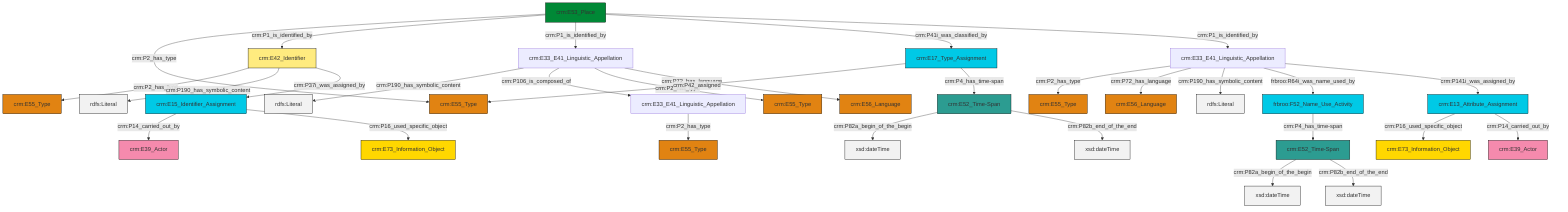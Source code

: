 graph TD
classDef Literal fill:#f2f2f2,stroke:#000000;
classDef CRM_Entity fill:#FFFFFF,stroke:#000000;
classDef Temporal_Entity fill:#00C9E6, stroke:#000000;
classDef Type fill:#E18312, stroke:#000000;
classDef Time-Span fill:#2C9C91, stroke:#000000;
classDef Appellation fill:#FFEB7F, stroke:#000000;
classDef Place fill:#008836, stroke:#000000;
classDef Persistent_Item fill:#B266B2, stroke:#000000;
classDef Conceptual_Object fill:#FFD700, stroke:#000000;
classDef Physical_Thing fill:#D2B48C, stroke:#000000;
classDef Actor fill:#f58aad, stroke:#000000;
classDef PC_Classes fill:#4ce600, stroke:#000000;
classDef Multi fill:#cccccc,stroke:#000000;

0["crm:E33_E41_Linguistic_Appellation"]:::Default -->|crm:P2_has_type| 1["crm:E55_Type"]:::Type
5["crm:E13_Attribute_Assignment"]:::Temporal_Entity -->|crm:P16_used_specific_object| 9["crm:E73_Information_Object"]:::Conceptual_Object
14["crm:E52_Time-Span"]:::Time-Span -->|crm:P82a_begin_of_the_begin| 15[xsd:dateTime]:::Literal
18["crm:E33_E41_Linguistic_Appellation"]:::Default -->|crm:P190_has_symbolic_content| 19[rdfs:Literal]:::Literal
18["crm:E33_E41_Linguistic_Appellation"]:::Default -->|crm:P106_is_composed_of| 16["crm:E33_E41_Linguistic_Appellation"]:::Default
5["crm:E13_Attribute_Assignment"]:::Temporal_Entity -->|crm:P14_carried_out_by| 21["crm:E39_Actor"]:::Actor
18["crm:E33_E41_Linguistic_Appellation"]:::Default -->|crm:P2_has_type| 23["crm:E55_Type"]:::Type
2["crm:E52_Time-Span"]:::Time-Span -->|crm:P82a_begin_of_the_begin| 24[xsd:dateTime]:::Literal
25["crm:E42_Identifier"]:::Appellation -->|crm:P2_has_type| 26["crm:E55_Type"]:::Type
27["frbroo:F52_Name_Use_Activity"]:::Temporal_Entity -->|crm:P4_has_time-span| 2["crm:E52_Time-Span"]:::Time-Span
25["crm:E42_Identifier"]:::Appellation -->|crm:P190_has_symbolic_content| 29[rdfs:Literal]:::Literal
0["crm:E33_E41_Linguistic_Appellation"]:::Default -->|crm:P72_has_language| 7["crm:E56_Language"]:::Type
16["crm:E33_E41_Linguistic_Appellation"]:::Default -->|crm:P2_has_type| 31["crm:E55_Type"]:::Type
2["crm:E52_Time-Span"]:::Time-Span -->|crm:P82b_end_of_the_end| 33[xsd:dateTime]:::Literal
25["crm:E42_Identifier"]:::Appellation -->|crm:P37i_was_assigned_by| 35["crm:E15_Identifier_Assignment"]:::Temporal_Entity
18["crm:E33_E41_Linguistic_Appellation"]:::Default -->|crm:P72_has_language| 39["crm:E56_Language"]:::Type
10["crm:E17_Type_Assignment"]:::Temporal_Entity -->|crm:P42_assigned| 42["crm:E55_Type"]:::Type
43["crm:E53_Place"]:::Place -->|crm:P2_has_type| 42["crm:E55_Type"]:::Type
43["crm:E53_Place"]:::Place -->|crm:P1_is_identified_by| 25["crm:E42_Identifier"]:::Appellation
14["crm:E52_Time-Span"]:::Time-Span -->|crm:P82b_end_of_the_end| 45[xsd:dateTime]:::Literal
0["crm:E33_E41_Linguistic_Appellation"]:::Default -->|crm:P190_has_symbolic_content| 46[rdfs:Literal]:::Literal
35["crm:E15_Identifier_Assignment"]:::Temporal_Entity -->|crm:P14_carried_out_by| 48["crm:E39_Actor"]:::Actor
0["crm:E33_E41_Linguistic_Appellation"]:::Default -->|frbroo:R64i_was_name_used_by| 27["frbroo:F52_Name_Use_Activity"]:::Temporal_Entity
10["crm:E17_Type_Assignment"]:::Temporal_Entity -->|crm:P4_has_time-span| 14["crm:E52_Time-Span"]:::Time-Span
0["crm:E33_E41_Linguistic_Appellation"]:::Default -->|crm:P141i_was_assigned_by| 5["crm:E13_Attribute_Assignment"]:::Temporal_Entity
43["crm:E53_Place"]:::Place -->|crm:P1_is_identified_by| 18["crm:E33_E41_Linguistic_Appellation"]:::Default
35["crm:E15_Identifier_Assignment"]:::Temporal_Entity -->|crm:P16_used_specific_object| 12["crm:E73_Information_Object"]:::Conceptual_Object
43["crm:E53_Place"]:::Place -->|crm:P41i_was_classified_by| 10["crm:E17_Type_Assignment"]:::Temporal_Entity
43["crm:E53_Place"]:::Place -->|crm:P1_is_identified_by| 0["crm:E33_E41_Linguistic_Appellation"]:::Default
